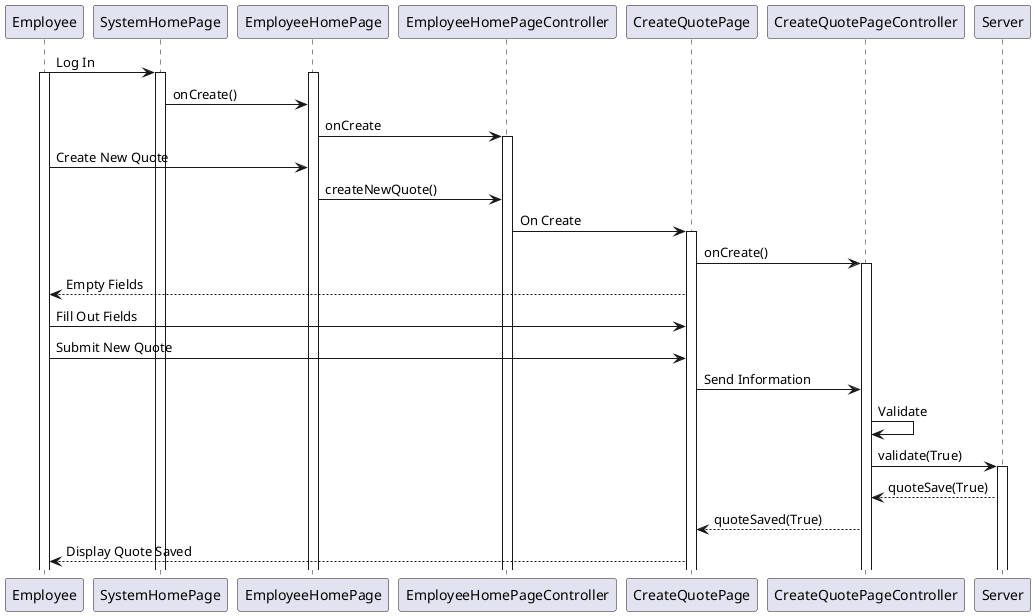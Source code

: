 @startuml
Employee -> SystemHomePage : Log In
activate Employee
activate SystemHomePage
activate EmployeeHomePage
SystemHomePage -> EmployeeHomePage  : onCreate()
EmployeeHomePage -> EmployeeHomePageController: onCreate
activate EmployeeHomePageController
Employee -> EmployeeHomePage : Create New Quote
EmployeeHomePage -> EmployeeHomePageController : createNewQuote()
EmployeeHomePageController -> CreateQuotePage : On Create
activate CreateQuotePage
CreateQuotePage -> CreateQuotePageController : onCreate()
activate CreateQuotePageController
CreateQuotePage --> Employee : Empty Fields
Employee -> CreateQuotePage : Fill Out Fields
Employee -> CreateQuotePage : Submit New Quote
CreateQuotePage -> CreateQuotePageController : Send Information
CreateQuotePageController -> CreateQuotePageController : Validate
CreateQuotePageController -> Server : validate(True)
activate Server
Server --> CreateQuotePageController : quoteSave(True)
CreateQuotePageController --> CreateQuotePage : quoteSaved(True)
CreateQuotePage --> Employee : Display Quote Saved
@enduml